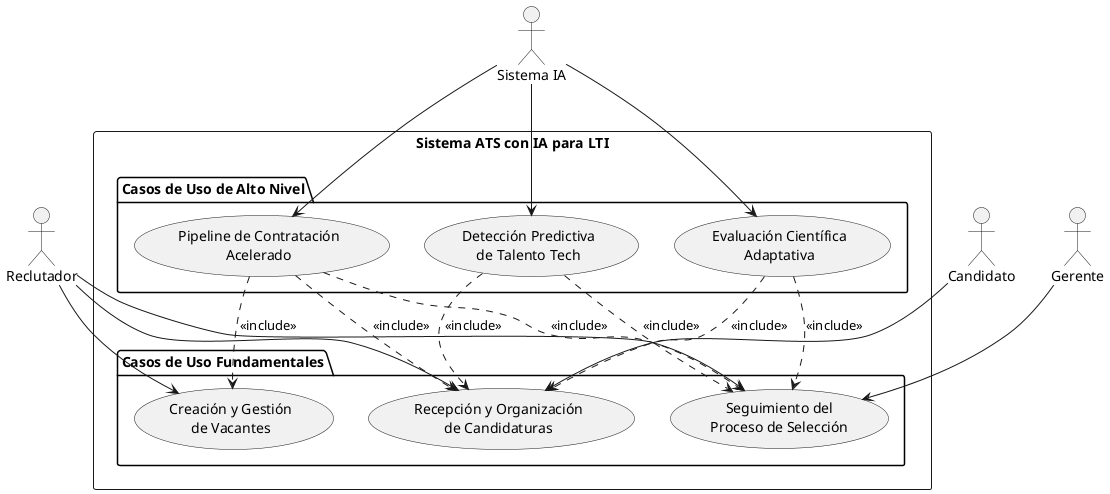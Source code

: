 @startuml Diagrama-CasosUso-ATS

' Actores
:Reclutador: as reclutador
:Gerente: as gerente
:Candidato: as candidato
:Sistema IA: as sistemaIA

' Paquetes y Casos de Uso
rectangle "Sistema ATS con IA para LTI" {
    package "Casos de Uso de Alto Nivel" {
        usecase "Detección Predictiva\nde Talento Tech" as UC1
        usecase "Pipeline de Contratación\nAcelerado" as UC2
        usecase "Evaluación Científica\nAdaptativa" as UC3
    }
    
    package "Casos de Uso Fundamentales" {
        usecase "Creación y Gestión\nde Vacantes" as CU1
        usecase "Recepción y Organización\nde Candidaturas" as CU2
        usecase "Seguimiento del\nProceso de Selección" as CU3
    }
}

' Relaciones entre actores y casos de uso
reclutador --> CU1
reclutador --> CU2
reclutador --> CU3
gerente --> CU3
candidato --> CU2
sistemaIA --> UC1
sistemaIA --> UC2
sistemaIA --> UC3

' Relaciones entre casos de uso
UC1 ..> CU2 : <<include>>
UC1 ..> CU3 : <<include>>
UC2 ..> CU1 : <<include>>
UC2 ..> CU2 : <<include>>
UC2 ..> CU3 : <<include>>
UC3 ..> CU2 : <<include>>
UC3 ..> CU3 : <<include>>
@enduml